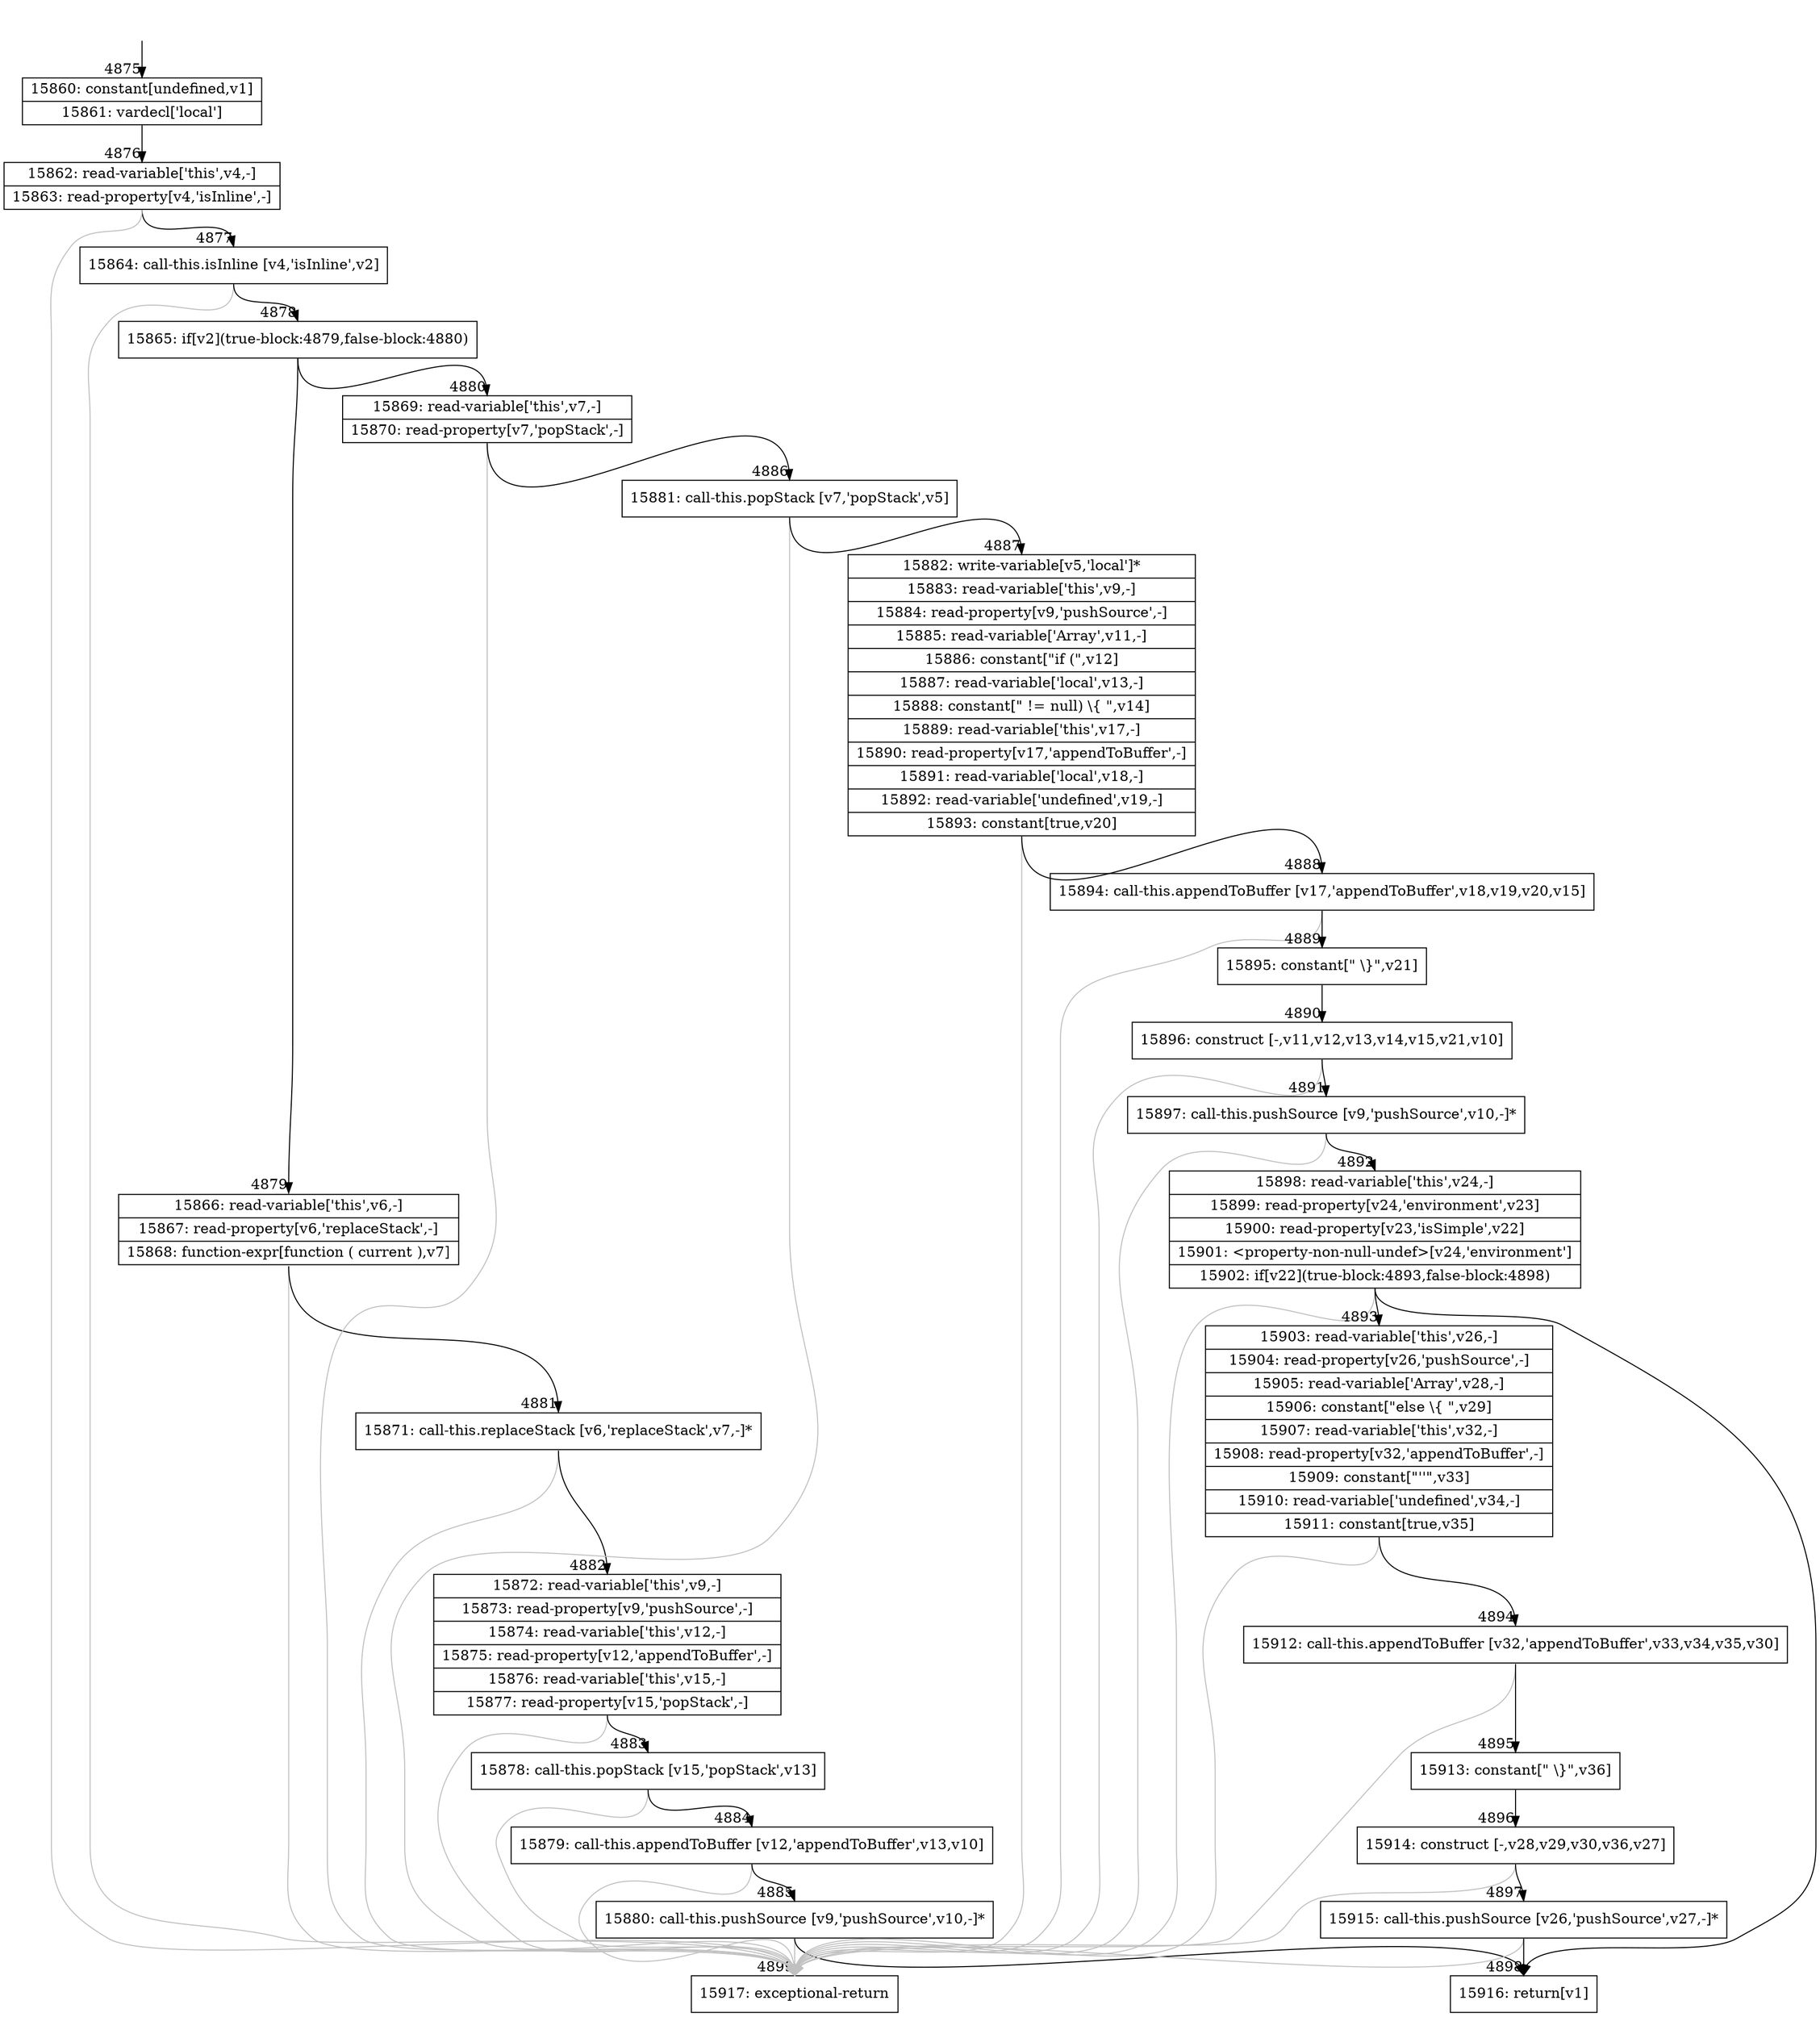 digraph {
rankdir="TD"
BB_entry219[shape=none,label=""];
BB_entry219 -> BB4875 [tailport=s, headport=n, headlabel="    4875"]
BB4875 [shape=record label="{15860: constant[undefined,v1]|15861: vardecl['local']}" ] 
BB4875 -> BB4876 [tailport=s, headport=n, headlabel="      4876"]
BB4876 [shape=record label="{15862: read-variable['this',v4,-]|15863: read-property[v4,'isInline',-]}" ] 
BB4876 -> BB4877 [tailport=s, headport=n, headlabel="      4877"]
BB4876 -> BB4899 [tailport=s, headport=n, color=gray, headlabel="      4899"]
BB4877 [shape=record label="{15864: call-this.isInline [v4,'isInline',v2]}" ] 
BB4877 -> BB4878 [tailport=s, headport=n, headlabel="      4878"]
BB4877 -> BB4899 [tailport=s, headport=n, color=gray]
BB4878 [shape=record label="{15865: if[v2](true-block:4879,false-block:4880)}" ] 
BB4878 -> BB4879 [tailport=s, headport=n, headlabel="      4879"]
BB4878 -> BB4880 [tailport=s, headport=n, headlabel="      4880"]
BB4879 [shape=record label="{15866: read-variable['this',v6,-]|15867: read-property[v6,'replaceStack',-]|15868: function-expr[function ( current ),v7]}" ] 
BB4879 -> BB4881 [tailport=s, headport=n, headlabel="      4881"]
BB4879 -> BB4899 [tailport=s, headport=n, color=gray]
BB4880 [shape=record label="{15869: read-variable['this',v7,-]|15870: read-property[v7,'popStack',-]}" ] 
BB4880 -> BB4886 [tailport=s, headport=n, headlabel="      4886"]
BB4880 -> BB4899 [tailport=s, headport=n, color=gray]
BB4881 [shape=record label="{15871: call-this.replaceStack [v6,'replaceStack',v7,-]*}" ] 
BB4881 -> BB4882 [tailport=s, headport=n, headlabel="      4882"]
BB4881 -> BB4899 [tailport=s, headport=n, color=gray]
BB4882 [shape=record label="{15872: read-variable['this',v9,-]|15873: read-property[v9,'pushSource',-]|15874: read-variable['this',v12,-]|15875: read-property[v12,'appendToBuffer',-]|15876: read-variable['this',v15,-]|15877: read-property[v15,'popStack',-]}" ] 
BB4882 -> BB4883 [tailport=s, headport=n, headlabel="      4883"]
BB4882 -> BB4899 [tailport=s, headport=n, color=gray]
BB4883 [shape=record label="{15878: call-this.popStack [v15,'popStack',v13]}" ] 
BB4883 -> BB4884 [tailport=s, headport=n, headlabel="      4884"]
BB4883 -> BB4899 [tailport=s, headport=n, color=gray]
BB4884 [shape=record label="{15879: call-this.appendToBuffer [v12,'appendToBuffer',v13,v10]}" ] 
BB4884 -> BB4885 [tailport=s, headport=n, headlabel="      4885"]
BB4884 -> BB4899 [tailport=s, headport=n, color=gray]
BB4885 [shape=record label="{15880: call-this.pushSource [v9,'pushSource',v10,-]*}" ] 
BB4885 -> BB4898 [tailport=s, headport=n, headlabel="      4898"]
BB4885 -> BB4899 [tailport=s, headport=n, color=gray]
BB4886 [shape=record label="{15881: call-this.popStack [v7,'popStack',v5]}" ] 
BB4886 -> BB4887 [tailport=s, headport=n, headlabel="      4887"]
BB4886 -> BB4899 [tailport=s, headport=n, color=gray]
BB4887 [shape=record label="{15882: write-variable[v5,'local']*|15883: read-variable['this',v9,-]|15884: read-property[v9,'pushSource',-]|15885: read-variable['Array',v11,-]|15886: constant[\"if (\",v12]|15887: read-variable['local',v13,-]|15888: constant[\" != null) \\\{ \",v14]|15889: read-variable['this',v17,-]|15890: read-property[v17,'appendToBuffer',-]|15891: read-variable['local',v18,-]|15892: read-variable['undefined',v19,-]|15893: constant[true,v20]}" ] 
BB4887 -> BB4888 [tailport=s, headport=n, headlabel="      4888"]
BB4887 -> BB4899 [tailport=s, headport=n, color=gray]
BB4888 [shape=record label="{15894: call-this.appendToBuffer [v17,'appendToBuffer',v18,v19,v20,v15]}" ] 
BB4888 -> BB4889 [tailport=s, headport=n, headlabel="      4889"]
BB4888 -> BB4899 [tailport=s, headport=n, color=gray]
BB4889 [shape=record label="{15895: constant[\" \\\}\",v21]}" ] 
BB4889 -> BB4890 [tailport=s, headport=n, headlabel="      4890"]
BB4890 [shape=record label="{15896: construct [-,v11,v12,v13,v14,v15,v21,v10]}" ] 
BB4890 -> BB4891 [tailport=s, headport=n, headlabel="      4891"]
BB4890 -> BB4899 [tailport=s, headport=n, color=gray]
BB4891 [shape=record label="{15897: call-this.pushSource [v9,'pushSource',v10,-]*}" ] 
BB4891 -> BB4892 [tailport=s, headport=n, headlabel="      4892"]
BB4891 -> BB4899 [tailport=s, headport=n, color=gray]
BB4892 [shape=record label="{15898: read-variable['this',v24,-]|15899: read-property[v24,'environment',v23]|15900: read-property[v23,'isSimple',v22]|15901: \<property-non-null-undef\>[v24,'environment']|15902: if[v22](true-block:4893,false-block:4898)}" ] 
BB4892 -> BB4893 [tailport=s, headport=n, headlabel="      4893"]
BB4892 -> BB4898 [tailport=s, headport=n]
BB4892 -> BB4899 [tailport=s, headport=n, color=gray]
BB4893 [shape=record label="{15903: read-variable['this',v26,-]|15904: read-property[v26,'pushSource',-]|15905: read-variable['Array',v28,-]|15906: constant[\"else \\\{ \",v29]|15907: read-variable['this',v32,-]|15908: read-property[v32,'appendToBuffer',-]|15909: constant[\"''\",v33]|15910: read-variable['undefined',v34,-]|15911: constant[true,v35]}" ] 
BB4893 -> BB4894 [tailport=s, headport=n, headlabel="      4894"]
BB4893 -> BB4899 [tailport=s, headport=n, color=gray]
BB4894 [shape=record label="{15912: call-this.appendToBuffer [v32,'appendToBuffer',v33,v34,v35,v30]}" ] 
BB4894 -> BB4895 [tailport=s, headport=n, headlabel="      4895"]
BB4894 -> BB4899 [tailport=s, headport=n, color=gray]
BB4895 [shape=record label="{15913: constant[\" \\\}\",v36]}" ] 
BB4895 -> BB4896 [tailport=s, headport=n, headlabel="      4896"]
BB4896 [shape=record label="{15914: construct [-,v28,v29,v30,v36,v27]}" ] 
BB4896 -> BB4897 [tailport=s, headport=n, headlabel="      4897"]
BB4896 -> BB4899 [tailport=s, headport=n, color=gray]
BB4897 [shape=record label="{15915: call-this.pushSource [v26,'pushSource',v27,-]*}" ] 
BB4897 -> BB4898 [tailport=s, headport=n]
BB4897 -> BB4899 [tailport=s, headport=n, color=gray]
BB4898 [shape=record label="{15916: return[v1]}" ] 
BB4899 [shape=record label="{15917: exceptional-return}" ] 
//#$~ 2965
}
